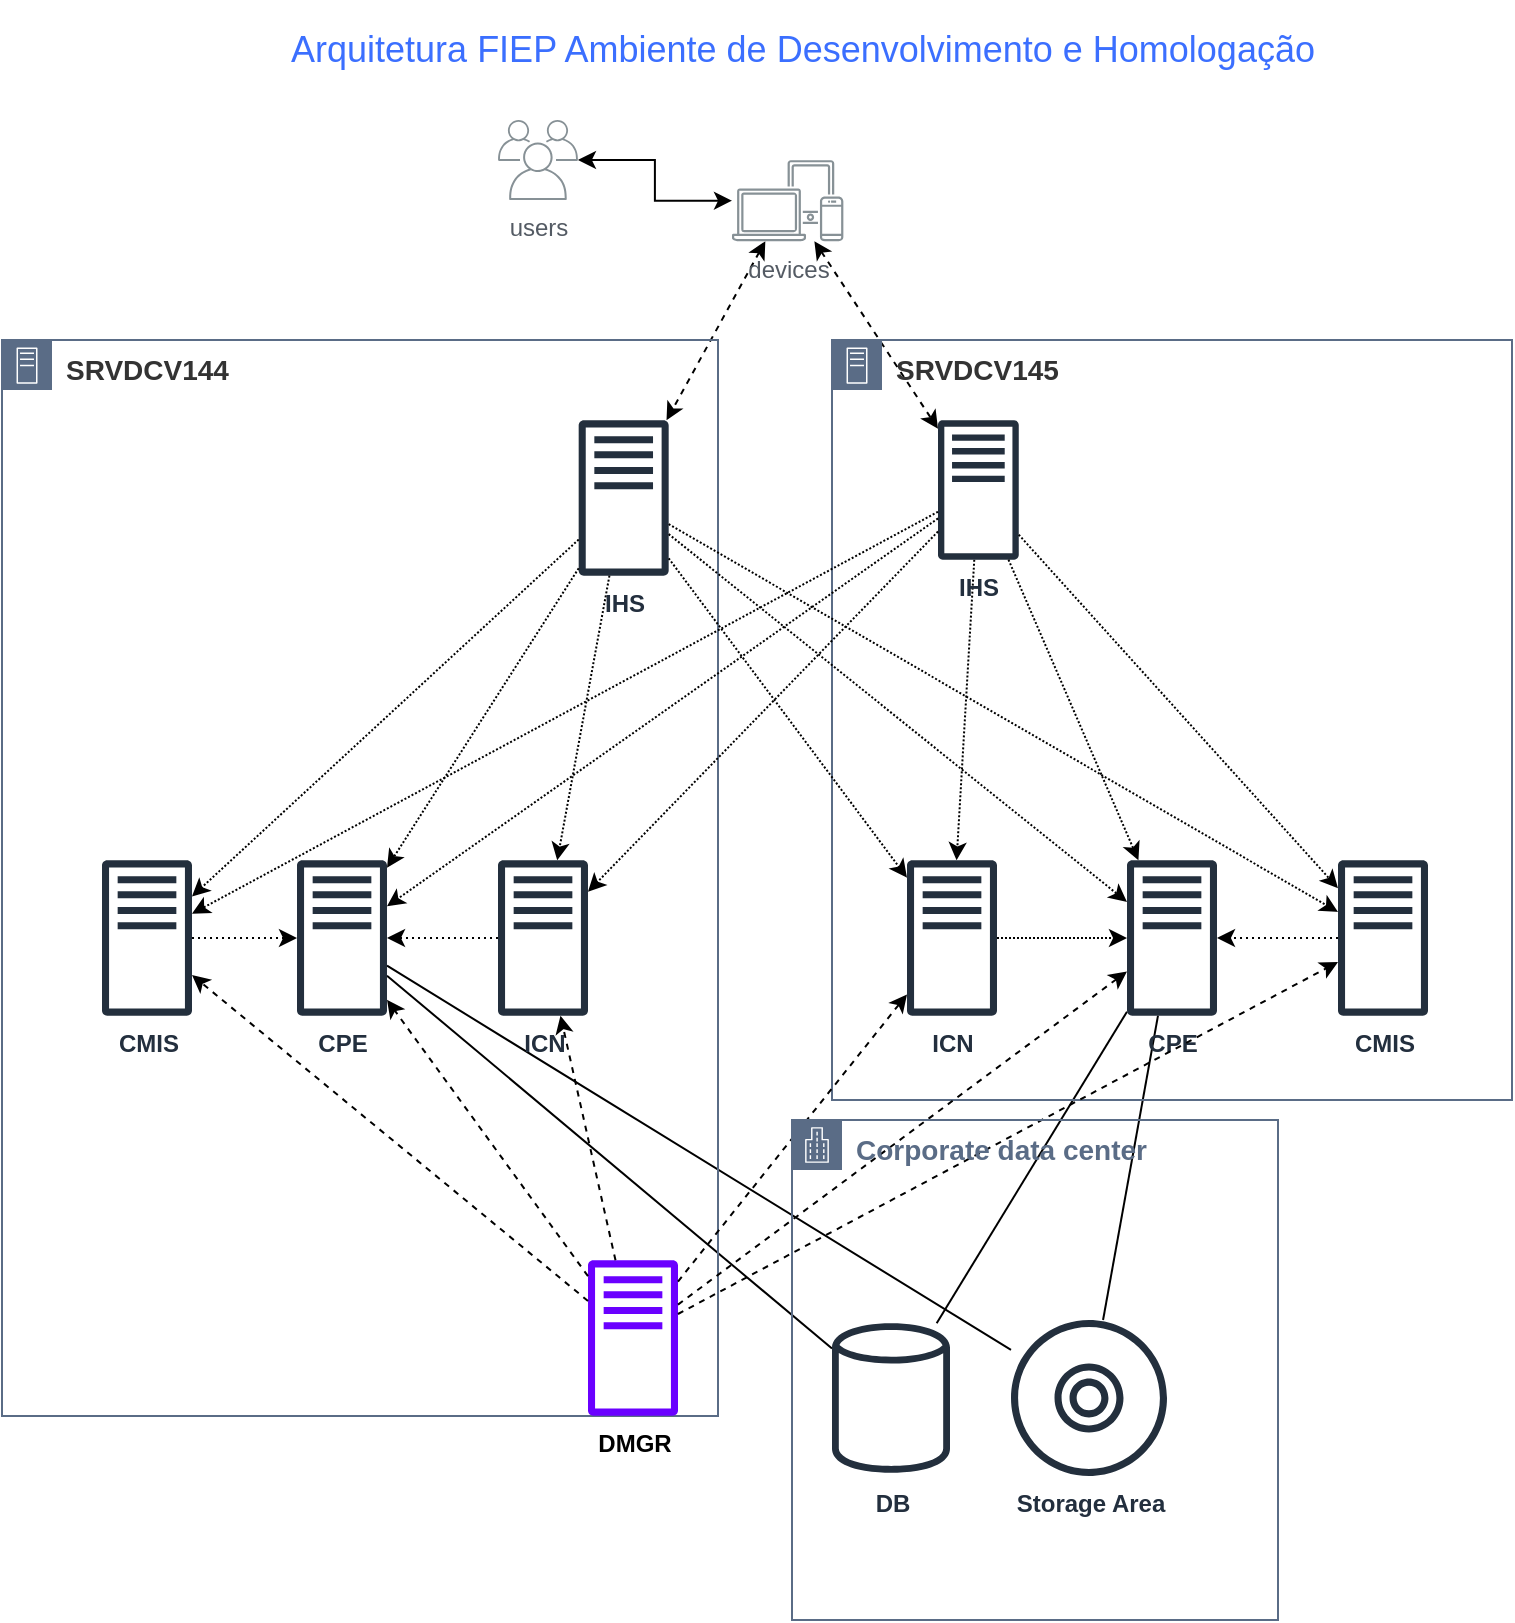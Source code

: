 <mxfile version="16.6.3" type="github">
  <diagram id="ff3ZTuFhQ4VnkhR5qnry" name="Page-1">
    <mxGraphModel dx="1422" dy="762" grid="1" gridSize="10" guides="1" tooltips="1" connect="1" arrows="1" fold="1" page="1" pageScale="1" pageWidth="850" pageHeight="1100" math="0" shadow="0">
      <root>
        <mxCell id="0" />
        <mxCell id="1" parent="0" />
        <mxCell id="0zgwnNxIby40EZqbaB58-37" style="edgeStyle=none;rounded=0;orthogonalLoop=1;jettySize=auto;html=1;fontFamily=Helvetica;endArrow=classic;endFill=1;dashed=1;dashPattern=1 1;" edge="1" parent="1" source="0zgwnNxIby40EZqbaB58-5" target="0zgwnNxIby40EZqbaB58-10">
          <mxGeometry relative="1" as="geometry">
            <Array as="points" />
          </mxGeometry>
        </mxCell>
        <mxCell id="0zgwnNxIby40EZqbaB58-42" style="edgeStyle=none;rounded=0;orthogonalLoop=1;jettySize=auto;html=1;fontFamily=Helvetica;endArrow=none;endFill=0;" edge="1" parent="1" source="0zgwnNxIby40EZqbaB58-8" target="0zgwnNxIby40EZqbaB58-15">
          <mxGeometry relative="1" as="geometry" />
        </mxCell>
        <mxCell id="0zgwnNxIby40EZqbaB58-43" style="edgeStyle=none;rounded=0;orthogonalLoop=1;jettySize=auto;html=1;fontFamily=Helvetica;endArrow=none;endFill=0;" edge="1" parent="1" source="0zgwnNxIby40EZqbaB58-8" target="0zgwnNxIby40EZqbaB58-14">
          <mxGeometry relative="1" as="geometry" />
        </mxCell>
        <mxCell id="0zgwnNxIby40EZqbaB58-35" style="edgeStyle=none;rounded=0;orthogonalLoop=1;jettySize=auto;html=1;fontFamily=Helvetica;endArrow=classic;endFill=1;dashed=1;dashPattern=1 1;" edge="1" parent="1" source="0zgwnNxIby40EZqbaB58-10" target="0zgwnNxIby40EZqbaB58-11">
          <mxGeometry relative="1" as="geometry" />
        </mxCell>
        <mxCell id="0zgwnNxIby40EZqbaB58-10" value="ICN" style="sketch=0;outlineConnect=0;fontColor=#232F3E;gradientColor=none;fillColor=#232F3D;strokeColor=none;dashed=0;verticalLabelPosition=bottom;verticalAlign=top;align=center;html=1;fontSize=12;fontStyle=1;aspect=fixed;pointerEvents=1;shape=mxgraph.aws4.traditional_server;" vertex="1" parent="1">
          <mxGeometry x="484.5" y="450" width="45" height="78" as="geometry" />
        </mxCell>
        <mxCell id="0zgwnNxIby40EZqbaB58-28" style="edgeStyle=none;rounded=0;orthogonalLoop=1;jettySize=auto;html=1;fontFamily=Helvetica;endArrow=none;endFill=0;" edge="1" parent="1" source="0zgwnNxIby40EZqbaB58-11" target="0zgwnNxIby40EZqbaB58-14">
          <mxGeometry relative="1" as="geometry" />
        </mxCell>
        <mxCell id="0zgwnNxIby40EZqbaB58-30" style="edgeStyle=none;rounded=0;orthogonalLoop=1;jettySize=auto;html=1;fontFamily=Helvetica;endArrow=none;endFill=0;" edge="1" parent="1" source="0zgwnNxIby40EZqbaB58-11" target="0zgwnNxIby40EZqbaB58-15">
          <mxGeometry relative="1" as="geometry" />
        </mxCell>
        <mxCell id="0zgwnNxIby40EZqbaB58-66" style="edgeStyle=none;rounded=0;orthogonalLoop=1;jettySize=auto;html=1;dashed=1;fontFamily=Helvetica;fontColor=#000000;endArrow=classic;endFill=1;elbow=vertical;startArrow=classic;startFill=1;" edge="1" parent="1" source="0zgwnNxIby40EZqbaB58-16" target="0zgwnNxIby40EZqbaB58-4">
          <mxGeometry relative="1" as="geometry" />
        </mxCell>
        <mxCell id="0zgwnNxIby40EZqbaB58-67" style="edgeStyle=none;rounded=0;orthogonalLoop=1;jettySize=auto;html=1;dashed=1;fontFamily=Helvetica;fontColor=#000000;endArrow=classic;endFill=1;elbow=vertical;startArrow=classic;startFill=1;" edge="1" parent="1" source="0zgwnNxIby40EZqbaB58-16" target="0zgwnNxIby40EZqbaB58-5">
          <mxGeometry relative="1" as="geometry" />
        </mxCell>
        <mxCell id="0zgwnNxIby40EZqbaB58-16" value="devices" style="sketch=0;outlineConnect=0;gradientColor=none;fontColor=#545B64;strokeColor=none;fillColor=#879196;dashed=0;verticalLabelPosition=bottom;verticalAlign=top;align=center;html=1;fontSize=12;fontStyle=0;aspect=fixed;shape=mxgraph.aws4.illustration_devices;pointerEvents=1" vertex="1" parent="1">
          <mxGeometry x="397" y="100" width="55.68" height="40.65" as="geometry" />
        </mxCell>
        <mxCell id="0zgwnNxIby40EZqbaB58-18" style="edgeStyle=orthogonalEdgeStyle;rounded=0;orthogonalLoop=1;jettySize=auto;html=1;startArrow=classic;startFill=1;" edge="1" parent="1" source="0zgwnNxIby40EZqbaB58-17" target="0zgwnNxIby40EZqbaB58-16">
          <mxGeometry relative="1" as="geometry" />
        </mxCell>
        <mxCell id="0zgwnNxIby40EZqbaB58-17" value="users" style="sketch=0;outlineConnect=0;gradientColor=none;fontColor=#545B64;strokeColor=none;fillColor=#879196;dashed=0;verticalLabelPosition=bottom;verticalAlign=top;align=center;html=1;fontSize=12;fontStyle=0;aspect=fixed;shape=mxgraph.aws4.illustration_users;pointerEvents=1" vertex="1" parent="1">
          <mxGeometry x="280" y="80" width="40" height="40" as="geometry" />
        </mxCell>
        <mxCell id="0zgwnNxIby40EZqbaB58-45" value="SRVDCV144" style="points=[[0,0],[0.25,0],[0.5,0],[0.75,0],[1,0],[1,0.25],[1,0.5],[1,0.75],[1,1],[0.75,1],[0.5,1],[0.25,1],[0,1],[0,0.75],[0,0.5],[0,0.25]];outlineConnect=0;gradientColor=none;html=1;whiteSpace=wrap;fontSize=14;fontStyle=1;container=1;pointerEvents=0;collapsible=0;recursiveResize=0;shape=mxgraph.aws4.group;grIcon=mxgraph.aws4.group_on_premise;strokeColor=#5A6C86;fillColor=none;verticalAlign=top;align=left;spacingLeft=30;fontColor=#333333;dashed=0;fontFamily=Helvetica;" vertex="1" parent="1">
          <mxGeometry x="32" y="190" width="358" height="538" as="geometry" />
        </mxCell>
        <mxCell id="0zgwnNxIby40EZqbaB58-76" style="edgeStyle=none;rounded=0;orthogonalLoop=1;jettySize=auto;html=1;dashed=1;dashPattern=1 2;fontFamily=Helvetica;fontColor=#000000;endArrow=classic;endFill=1;elbow=vertical;" edge="1" parent="0zgwnNxIby40EZqbaB58-45" source="0zgwnNxIby40EZqbaB58-9" target="0zgwnNxIby40EZqbaB58-8">
          <mxGeometry relative="1" as="geometry" />
        </mxCell>
        <mxCell id="0zgwnNxIby40EZqbaB58-9" value="CMIS" style="sketch=0;outlineConnect=0;fontColor=#232F3E;gradientColor=none;fillColor=#232F3D;strokeColor=none;dashed=0;verticalLabelPosition=bottom;verticalAlign=top;align=center;html=1;fontSize=12;fontStyle=1;aspect=fixed;pointerEvents=1;shape=mxgraph.aws4.traditional_server;" vertex="1" parent="0zgwnNxIby40EZqbaB58-45">
          <mxGeometry x="50" y="260" width="45" height="78" as="geometry" />
        </mxCell>
        <mxCell id="0zgwnNxIby40EZqbaB58-75" style="edgeStyle=none;rounded=0;orthogonalLoop=1;jettySize=auto;html=1;dashed=1;dashPattern=1 2;fontFamily=Helvetica;fontColor=#000000;endArrow=classic;endFill=1;elbow=vertical;" edge="1" parent="0zgwnNxIby40EZqbaB58-45" source="0zgwnNxIby40EZqbaB58-7" target="0zgwnNxIby40EZqbaB58-8">
          <mxGeometry relative="1" as="geometry" />
        </mxCell>
        <mxCell id="0zgwnNxIby40EZqbaB58-7" value="ICN" style="sketch=0;outlineConnect=0;fontColor=#232F3E;gradientColor=none;fillColor=#232F3D;strokeColor=none;dashed=0;verticalLabelPosition=bottom;verticalAlign=top;align=center;html=1;fontSize=12;fontStyle=1;aspect=fixed;pointerEvents=1;shape=mxgraph.aws4.traditional_server;" vertex="1" parent="0zgwnNxIby40EZqbaB58-45">
          <mxGeometry x="248" y="260" width="45" height="78" as="geometry" />
        </mxCell>
        <mxCell id="0zgwnNxIby40EZqbaB58-8" value="CPE" style="sketch=0;outlineConnect=0;fontColor=#232F3E;gradientColor=none;fillColor=#232F3D;strokeColor=none;dashed=0;verticalLabelPosition=bottom;verticalAlign=top;align=center;html=1;fontSize=12;fontStyle=1;aspect=fixed;pointerEvents=1;shape=mxgraph.aws4.traditional_server;" vertex="1" parent="0zgwnNxIby40EZqbaB58-45">
          <mxGeometry x="147.5" y="260" width="45" height="78" as="geometry" />
        </mxCell>
        <mxCell id="0zgwnNxIby40EZqbaB58-4" value="IHS" style="sketch=0;outlineConnect=0;fontColor=#232F3E;gradientColor=none;fillColor=#232F3D;strokeColor=none;dashed=0;verticalLabelPosition=bottom;verticalAlign=top;align=center;html=1;fontSize=12;fontStyle=1;aspect=fixed;pointerEvents=1;shape=mxgraph.aws4.traditional_server;fontFamily=Helvetica;" vertex="1" parent="0zgwnNxIby40EZqbaB58-45">
          <mxGeometry x="288.34" y="40" width="45" height="78" as="geometry" />
        </mxCell>
        <mxCell id="0zgwnNxIby40EZqbaB58-39" style="edgeStyle=none;rounded=0;orthogonalLoop=1;jettySize=auto;html=1;fontFamily=Helvetica;endArrow=classic;endFill=1;dashed=1;dashPattern=1 1;" edge="1" parent="0zgwnNxIby40EZqbaB58-45" source="0zgwnNxIby40EZqbaB58-4" target="0zgwnNxIby40EZqbaB58-7">
          <mxGeometry relative="1" as="geometry" />
        </mxCell>
        <mxCell id="0zgwnNxIby40EZqbaB58-40" style="edgeStyle=none;rounded=0;orthogonalLoop=1;jettySize=auto;html=1;fontFamily=Helvetica;endArrow=classic;endFill=1;dashed=1;dashPattern=1 1;" edge="1" parent="0zgwnNxIby40EZqbaB58-45" source="0zgwnNxIby40EZqbaB58-4" target="0zgwnNxIby40EZqbaB58-8">
          <mxGeometry relative="1" as="geometry" />
        </mxCell>
        <mxCell id="0zgwnNxIby40EZqbaB58-41" style="edgeStyle=none;rounded=0;orthogonalLoop=1;jettySize=auto;html=1;fontFamily=Helvetica;endArrow=classic;endFill=1;dashed=1;dashPattern=1 1;" edge="1" parent="0zgwnNxIby40EZqbaB58-45" source="0zgwnNxIby40EZqbaB58-4" target="0zgwnNxIby40EZqbaB58-9">
          <mxGeometry relative="1" as="geometry" />
        </mxCell>
        <mxCell id="0zgwnNxIby40EZqbaB58-6" value="DMGR" style="sketch=0;outlineConnect=0;fontColor=#000000;fillColor=#6a00ff;strokeColor=#3700CC;dashed=0;verticalLabelPosition=bottom;verticalAlign=top;align=center;html=1;fontSize=12;fontStyle=1;aspect=fixed;pointerEvents=1;shape=mxgraph.aws4.traditional_server;" vertex="1" parent="0zgwnNxIby40EZqbaB58-45">
          <mxGeometry x="293" y="460" width="45" height="78" as="geometry" />
        </mxCell>
        <mxCell id="0zgwnNxIby40EZqbaB58-59" style="edgeStyle=none;rounded=0;orthogonalLoop=1;jettySize=auto;html=1;dashed=1;fontFamily=Helvetica;endArrow=classic;endFill=1;elbow=vertical;" edge="1" parent="0zgwnNxIby40EZqbaB58-45" source="0zgwnNxIby40EZqbaB58-6" target="0zgwnNxIby40EZqbaB58-9">
          <mxGeometry relative="1" as="geometry" />
        </mxCell>
        <mxCell id="0zgwnNxIby40EZqbaB58-60" style="edgeStyle=none;rounded=0;orthogonalLoop=1;jettySize=auto;html=1;dashed=1;fontFamily=Helvetica;endArrow=classic;endFill=1;elbow=vertical;" edge="1" parent="0zgwnNxIby40EZqbaB58-45" source="0zgwnNxIby40EZqbaB58-6" target="0zgwnNxIby40EZqbaB58-7">
          <mxGeometry relative="1" as="geometry" />
        </mxCell>
        <mxCell id="0zgwnNxIby40EZqbaB58-61" style="edgeStyle=none;rounded=0;orthogonalLoop=1;jettySize=auto;html=1;dashed=1;fontFamily=Helvetica;endArrow=classic;endFill=1;elbow=vertical;" edge="1" parent="0zgwnNxIby40EZqbaB58-45" source="0zgwnNxIby40EZqbaB58-6" target="0zgwnNxIby40EZqbaB58-8">
          <mxGeometry relative="1" as="geometry" />
        </mxCell>
        <mxCell id="0zgwnNxIby40EZqbaB58-46" value="SRVDCV145" style="points=[[0,0],[0.25,0],[0.5,0],[0.75,0],[1,0],[1,0.25],[1,0.5],[1,0.75],[1,1],[0.75,1],[0.5,1],[0.25,1],[0,1],[0,0.75],[0,0.5],[0,0.25]];outlineConnect=0;gradientColor=none;html=1;whiteSpace=wrap;fontSize=14;fontStyle=1;container=1;pointerEvents=0;collapsible=0;recursiveResize=0;shape=mxgraph.aws4.group;grIcon=mxgraph.aws4.group_on_premise;strokeColor=#5A6C86;fillColor=none;verticalAlign=top;align=left;spacingLeft=30;fontColor=#333333;dashed=0;fontFamily=Helvetica;" vertex="1" parent="1">
          <mxGeometry x="447" y="190" width="340" height="380" as="geometry" />
        </mxCell>
        <mxCell id="0zgwnNxIby40EZqbaB58-5" value="IHS" style="sketch=0;outlineConnect=0;fontColor=#232F3E;gradientColor=none;fillColor=#232F3D;strokeColor=none;dashed=0;verticalLabelPosition=bottom;verticalAlign=top;align=center;html=1;fontSize=12;fontStyle=1;aspect=fixed;pointerEvents=1;shape=mxgraph.aws4.traditional_server;" vertex="1" parent="0zgwnNxIby40EZqbaB58-46">
          <mxGeometry x="53" y="40" width="40.38" height="70" as="geometry" />
        </mxCell>
        <mxCell id="0zgwnNxIby40EZqbaB58-12" value="CMIS" style="sketch=0;outlineConnect=0;fontColor=#232F3E;gradientColor=none;fillColor=#232F3D;strokeColor=none;dashed=0;verticalLabelPosition=bottom;verticalAlign=top;align=center;html=1;fontSize=12;fontStyle=1;aspect=fixed;pointerEvents=1;shape=mxgraph.aws4.traditional_server;" vertex="1" parent="0zgwnNxIby40EZqbaB58-46">
          <mxGeometry x="253" y="260" width="45" height="78" as="geometry" />
        </mxCell>
        <mxCell id="0zgwnNxIby40EZqbaB58-38" style="edgeStyle=none;rounded=0;orthogonalLoop=1;jettySize=auto;html=1;fontFamily=Helvetica;endArrow=classic;endFill=1;dashed=1;dashPattern=1 1;" edge="1" parent="0zgwnNxIby40EZqbaB58-46" source="0zgwnNxIby40EZqbaB58-5" target="0zgwnNxIby40EZqbaB58-12">
          <mxGeometry relative="1" as="geometry" />
        </mxCell>
        <mxCell id="0zgwnNxIby40EZqbaB58-11" value="CPE" style="sketch=0;outlineConnect=0;fontColor=#232F3E;gradientColor=none;fillColor=#232F3D;strokeColor=none;dashed=0;verticalLabelPosition=bottom;verticalAlign=top;align=center;html=1;fontSize=12;fontStyle=1;aspect=fixed;pointerEvents=1;shape=mxgraph.aws4.traditional_server;" vertex="1" parent="0zgwnNxIby40EZqbaB58-46">
          <mxGeometry x="147.5" y="260" width="45" height="78" as="geometry" />
        </mxCell>
        <mxCell id="0zgwnNxIby40EZqbaB58-36" style="edgeStyle=none;rounded=0;orthogonalLoop=1;jettySize=auto;html=1;fontFamily=Helvetica;endArrow=classic;endFill=1;dashed=1;dashPattern=1 1;" edge="1" parent="0zgwnNxIby40EZqbaB58-46" source="0zgwnNxIby40EZqbaB58-5" target="0zgwnNxIby40EZqbaB58-11">
          <mxGeometry relative="1" as="geometry" />
        </mxCell>
        <mxCell id="0zgwnNxIby40EZqbaB58-52" style="edgeStyle=none;rounded=0;orthogonalLoop=1;jettySize=auto;html=1;dashed=1;fontFamily=Helvetica;endArrow=classic;endFill=1;dashPattern=1 2;" edge="1" parent="0zgwnNxIby40EZqbaB58-46" source="0zgwnNxIby40EZqbaB58-12" target="0zgwnNxIby40EZqbaB58-11">
          <mxGeometry relative="1" as="geometry" />
        </mxCell>
        <mxCell id="0zgwnNxIby40EZqbaB58-63" style="edgeStyle=none;rounded=0;orthogonalLoop=1;jettySize=auto;html=1;dashed=1;fontFamily=Helvetica;endArrow=classic;endFill=1;elbow=vertical;" edge="1" parent="1" source="0zgwnNxIby40EZqbaB58-6" target="0zgwnNxIby40EZqbaB58-10">
          <mxGeometry relative="1" as="geometry" />
        </mxCell>
        <mxCell id="0zgwnNxIby40EZqbaB58-64" style="edgeStyle=none;rounded=0;orthogonalLoop=1;jettySize=auto;html=1;dashed=1;fontFamily=Helvetica;endArrow=classic;endFill=1;elbow=vertical;" edge="1" parent="1" source="0zgwnNxIby40EZqbaB58-6" target="0zgwnNxIby40EZqbaB58-11">
          <mxGeometry relative="1" as="geometry" />
        </mxCell>
        <mxCell id="0zgwnNxIby40EZqbaB58-65" style="edgeStyle=none;rounded=0;orthogonalLoop=1;jettySize=auto;html=1;dashed=1;fontFamily=Helvetica;endArrow=classic;endFill=1;elbow=vertical;" edge="1" parent="1" source="0zgwnNxIby40EZqbaB58-6" target="0zgwnNxIby40EZqbaB58-12">
          <mxGeometry relative="1" as="geometry" />
        </mxCell>
        <mxCell id="0zgwnNxIby40EZqbaB58-68" value="Corporate data center" style="points=[[0,0],[0.25,0],[0.5,0],[0.75,0],[1,0],[1,0.25],[1,0.5],[1,0.75],[1,1],[0.75,1],[0.5,1],[0.25,1],[0,1],[0,0.75],[0,0.5],[0,0.25]];outlineConnect=0;gradientColor=none;html=1;whiteSpace=wrap;fontSize=14;fontStyle=1;container=1;pointerEvents=0;collapsible=0;recursiveResize=0;shape=mxgraph.aws4.group;grIcon=mxgraph.aws4.group_corporate_data_center;strokeColor=#5A6C86;fillColor=none;verticalAlign=top;align=left;spacingLeft=30;fontColor=#5A6C86;dashed=0;fontFamily=Helvetica;" vertex="1" parent="1">
          <mxGeometry x="427" y="580" width="243" height="250" as="geometry" />
        </mxCell>
        <mxCell id="0zgwnNxIby40EZqbaB58-14" value="Storage Area" style="sketch=0;outlineConnect=0;fontColor=#232F3E;gradientColor=none;fillColor=#232F3D;strokeColor=none;dashed=0;verticalLabelPosition=bottom;verticalAlign=top;align=center;html=1;fontSize=12;fontStyle=1;aspect=fixed;pointerEvents=1;shape=mxgraph.aws4.disk;" vertex="1" parent="0zgwnNxIby40EZqbaB58-68">
          <mxGeometry x="109.5" y="100" width="78" height="78" as="geometry" />
        </mxCell>
        <mxCell id="0zgwnNxIby40EZqbaB58-15" value="DB" style="sketch=0;outlineConnect=0;fontColor=#232F3E;gradientColor=none;fillColor=#232F3D;strokeColor=none;dashed=0;verticalLabelPosition=bottom;verticalAlign=top;align=center;html=1;fontSize=12;fontStyle=1;aspect=fixed;pointerEvents=1;shape=mxgraph.aws4.generic_database;" vertex="1" parent="0zgwnNxIby40EZqbaB58-68">
          <mxGeometry x="20" y="100" width="59" height="78" as="geometry" />
        </mxCell>
        <mxCell id="0zgwnNxIby40EZqbaB58-69" style="edgeStyle=none;rounded=0;orthogonalLoop=1;jettySize=auto;html=1;dashed=1;fontFamily=Helvetica;fontColor=#000000;endArrow=classic;endFill=1;elbow=vertical;dashPattern=1 1;" edge="1" parent="1" source="0zgwnNxIby40EZqbaB58-5" target="0zgwnNxIby40EZqbaB58-8">
          <mxGeometry relative="1" as="geometry" />
        </mxCell>
        <mxCell id="0zgwnNxIby40EZqbaB58-70" style="edgeStyle=none;rounded=0;orthogonalLoop=1;jettySize=auto;html=1;dashed=1;fontFamily=Helvetica;fontColor=#000000;endArrow=classic;endFill=1;elbow=vertical;dashPattern=1 1;" edge="1" parent="1" source="0zgwnNxIby40EZqbaB58-5" target="0zgwnNxIby40EZqbaB58-7">
          <mxGeometry relative="1" as="geometry" />
        </mxCell>
        <mxCell id="0zgwnNxIby40EZqbaB58-71" style="edgeStyle=none;rounded=0;orthogonalLoop=1;jettySize=auto;html=1;dashed=1;fontFamily=Helvetica;fontColor=#000000;endArrow=classic;endFill=1;elbow=vertical;dashPattern=1 1;" edge="1" parent="1" source="0zgwnNxIby40EZqbaB58-5" target="0zgwnNxIby40EZqbaB58-9">
          <mxGeometry relative="1" as="geometry" />
        </mxCell>
        <mxCell id="0zgwnNxIby40EZqbaB58-72" style="edgeStyle=none;rounded=0;orthogonalLoop=1;jettySize=auto;html=1;dashed=1;dashPattern=1 1;fontFamily=Helvetica;fontColor=#000000;endArrow=classic;endFill=1;elbow=vertical;" edge="1" parent="1" source="0zgwnNxIby40EZqbaB58-4" target="0zgwnNxIby40EZqbaB58-10">
          <mxGeometry relative="1" as="geometry" />
        </mxCell>
        <mxCell id="0zgwnNxIby40EZqbaB58-73" style="edgeStyle=none;rounded=0;orthogonalLoop=1;jettySize=auto;html=1;dashed=1;dashPattern=1 1;fontFamily=Helvetica;fontColor=#000000;endArrow=classic;endFill=1;elbow=vertical;" edge="1" parent="1" source="0zgwnNxIby40EZqbaB58-4" target="0zgwnNxIby40EZqbaB58-11">
          <mxGeometry relative="1" as="geometry" />
        </mxCell>
        <mxCell id="0zgwnNxIby40EZqbaB58-74" style="edgeStyle=none;rounded=0;orthogonalLoop=1;jettySize=auto;html=1;dashed=1;dashPattern=1 1;fontFamily=Helvetica;fontColor=#000000;endArrow=classic;endFill=1;elbow=vertical;" edge="1" parent="1" source="0zgwnNxIby40EZqbaB58-4" target="0zgwnNxIby40EZqbaB58-12">
          <mxGeometry relative="1" as="geometry" />
        </mxCell>
        <mxCell id="0zgwnNxIby40EZqbaB58-77" value="Arquitetura FIEP Ambiente de Desenvolvimento e Homologação" style="text;html=1;strokeColor=none;fillColor=none;align=center;verticalAlign=middle;whiteSpace=wrap;rounded=0;fontFamily=Helvetica;fontColor=#3B6FFF;fontSize=18;" vertex="1" parent="1">
          <mxGeometry x="155" y="20" width="555" height="50" as="geometry" />
        </mxCell>
      </root>
    </mxGraphModel>
  </diagram>
</mxfile>
